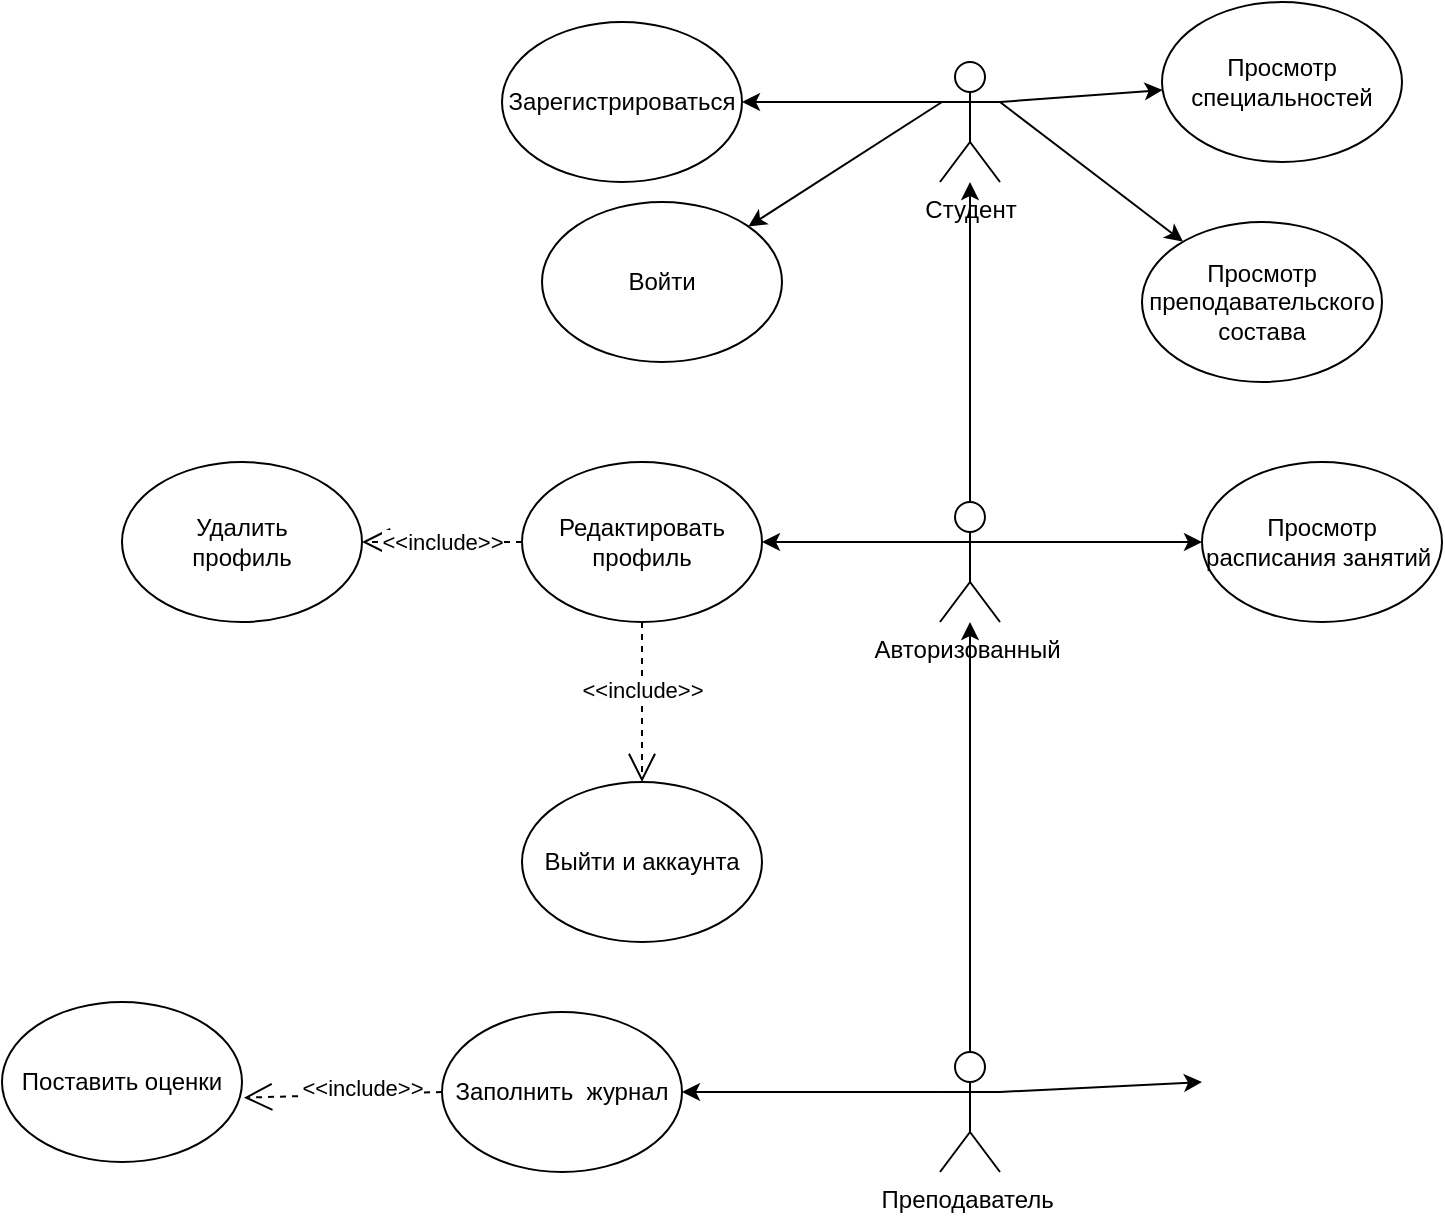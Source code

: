 <mxfile version="22.1.5" type="device">
  <diagram name="Страница — 1" id="tx_a1qg19bCFo-FCtHTQ">
    <mxGraphModel dx="1869" dy="569" grid="1" gridSize="10" guides="1" tooltips="1" connect="1" arrows="1" fold="1" page="1" pageScale="1" pageWidth="827" pageHeight="1169" math="0" shadow="0">
      <root>
        <mxCell id="0" />
        <mxCell id="1" parent="0" />
        <mxCell id="nmjTQRvFz5B139lZLDF_-1" value="Студент&lt;br&gt;&lt;br&gt;" style="shape=umlActor;verticalLabelPosition=bottom;verticalAlign=top;html=1;outlineConnect=0;" vertex="1" parent="1">
          <mxGeometry x="399" y="60" width="30" height="60" as="geometry" />
        </mxCell>
        <mxCell id="nmjTQRvFz5B139lZLDF_-2" value="" style="endArrow=classic;html=1;rounded=0;exitX=1;exitY=0.333;exitDx=0;exitDy=0;exitPerimeter=0;" edge="1" parent="1" source="nmjTQRvFz5B139lZLDF_-1" target="nmjTQRvFz5B139lZLDF_-10">
          <mxGeometry width="50" height="50" relative="1" as="geometry">
            <mxPoint x="460" y="100" as="sourcePoint" />
            <mxPoint x="510" y="80" as="targetPoint" />
          </mxGeometry>
        </mxCell>
        <mxCell id="nmjTQRvFz5B139lZLDF_-3" value="" style="endArrow=classic;html=1;rounded=0;exitX=0;exitY=0.333;exitDx=0;exitDy=0;exitPerimeter=0;" edge="1" parent="1" source="nmjTQRvFz5B139lZLDF_-1" target="nmjTQRvFz5B139lZLDF_-4">
          <mxGeometry width="50" height="50" relative="1" as="geometry">
            <mxPoint x="390" y="230" as="sourcePoint" />
            <mxPoint x="320" y="80" as="targetPoint" />
          </mxGeometry>
        </mxCell>
        <mxCell id="nmjTQRvFz5B139lZLDF_-4" value="Зарегистрироваться" style="ellipse;whiteSpace=wrap;html=1;" vertex="1" parent="1">
          <mxGeometry x="180" y="40" width="120" height="80" as="geometry" />
        </mxCell>
        <mxCell id="nmjTQRvFz5B139lZLDF_-6" value="" style="endArrow=classic;html=1;rounded=0;" edge="1" parent="1" target="nmjTQRvFz5B139lZLDF_-7">
          <mxGeometry width="50" height="50" relative="1" as="geometry">
            <mxPoint x="400" y="80" as="sourcePoint" />
            <mxPoint x="300" y="140" as="targetPoint" />
          </mxGeometry>
        </mxCell>
        <mxCell id="nmjTQRvFz5B139lZLDF_-7" value="Войти" style="ellipse;whiteSpace=wrap;html=1;" vertex="1" parent="1">
          <mxGeometry x="200" y="130" width="120" height="80" as="geometry" />
        </mxCell>
        <mxCell id="nmjTQRvFz5B139lZLDF_-8" value="" style="endArrow=classic;html=1;rounded=0;exitX=1;exitY=0.333;exitDx=0;exitDy=0;exitPerimeter=0;" edge="1" parent="1" source="nmjTQRvFz5B139lZLDF_-1" target="nmjTQRvFz5B139lZLDF_-9">
          <mxGeometry width="50" height="50" relative="1" as="geometry">
            <mxPoint x="460" y="110" as="sourcePoint" />
            <mxPoint x="510" y="120" as="targetPoint" />
            <Array as="points" />
          </mxGeometry>
        </mxCell>
        <mxCell id="nmjTQRvFz5B139lZLDF_-9" value="Просмотр преподавательского состава" style="ellipse;whiteSpace=wrap;html=1;" vertex="1" parent="1">
          <mxGeometry x="500" y="140" width="120" height="80" as="geometry" />
        </mxCell>
        <mxCell id="nmjTQRvFz5B139lZLDF_-10" value="Просмотр специальностей" style="ellipse;whiteSpace=wrap;html=1;" vertex="1" parent="1">
          <mxGeometry x="510" y="30" width="120" height="80" as="geometry" />
        </mxCell>
        <mxCell id="nmjTQRvFz5B139lZLDF_-12" value="Авторизованный&amp;nbsp;&lt;br&gt;" style="shape=umlActor;verticalLabelPosition=bottom;verticalAlign=top;html=1;outlineConnect=0;" vertex="1" parent="1">
          <mxGeometry x="399" y="280" width="30" height="60" as="geometry" />
        </mxCell>
        <mxCell id="nmjTQRvFz5B139lZLDF_-13" value="" style="endArrow=classic;html=1;rounded=0;exitX=0.5;exitY=0;exitDx=0;exitDy=0;exitPerimeter=0;" edge="1" parent="1" source="nmjTQRvFz5B139lZLDF_-12" target="nmjTQRvFz5B139lZLDF_-1">
          <mxGeometry width="50" height="50" relative="1" as="geometry">
            <mxPoint x="414" y="195" as="sourcePoint" />
            <mxPoint x="464" y="145" as="targetPoint" />
            <Array as="points" />
          </mxGeometry>
        </mxCell>
        <mxCell id="nmjTQRvFz5B139lZLDF_-14" value="" style="endArrow=classic;html=1;rounded=0;exitX=0;exitY=0.333;exitDx=0;exitDy=0;exitPerimeter=0;" edge="1" parent="1" source="nmjTQRvFz5B139lZLDF_-12" target="nmjTQRvFz5B139lZLDF_-16">
          <mxGeometry width="50" height="50" relative="1" as="geometry">
            <mxPoint x="300" y="330" as="sourcePoint" />
            <mxPoint x="300" y="300" as="targetPoint" />
          </mxGeometry>
        </mxCell>
        <mxCell id="nmjTQRvFz5B139lZLDF_-15" value="" style="endArrow=classic;html=1;rounded=0;exitX=1;exitY=0.333;exitDx=0;exitDy=0;exitPerimeter=0;" edge="1" parent="1" source="nmjTQRvFz5B139lZLDF_-12" target="nmjTQRvFz5B139lZLDF_-17">
          <mxGeometry width="50" height="50" relative="1" as="geometry">
            <mxPoint x="520" y="310" as="sourcePoint" />
            <mxPoint x="520" y="300" as="targetPoint" />
          </mxGeometry>
        </mxCell>
        <mxCell id="nmjTQRvFz5B139lZLDF_-16" value="Редактировать профиль" style="ellipse;whiteSpace=wrap;html=1;" vertex="1" parent="1">
          <mxGeometry x="190" y="260" width="120" height="80" as="geometry" />
        </mxCell>
        <mxCell id="nmjTQRvFz5B139lZLDF_-17" value="Просмотр расписания занятий&amp;nbsp;" style="ellipse;whiteSpace=wrap;html=1;" vertex="1" parent="1">
          <mxGeometry x="530" y="260" width="120" height="80" as="geometry" />
        </mxCell>
        <mxCell id="nmjTQRvFz5B139lZLDF_-20" value="&amp;lt;&amp;lt;include&amp;gt;&amp;gt;" style="endArrow=open;endSize=12;dashed=1;html=1;rounded=0;exitX=0;exitY=0.5;exitDx=0;exitDy=0;" edge="1" parent="1" source="nmjTQRvFz5B139lZLDF_-16" target="nmjTQRvFz5B139lZLDF_-22">
          <mxGeometry width="160" relative="1" as="geometry">
            <mxPoint x="290" y="410" as="sourcePoint" />
            <mxPoint x="110" y="300" as="targetPoint" />
          </mxGeometry>
        </mxCell>
        <mxCell id="nmjTQRvFz5B139lZLDF_-21" value="&amp;lt;&amp;lt;include&amp;gt;&amp;gt;" style="endArrow=open;endSize=12;dashed=1;html=1;rounded=0;exitX=0.5;exitY=1;exitDx=0;exitDy=0;" edge="1" parent="1" source="nmjTQRvFz5B139lZLDF_-16" target="nmjTQRvFz5B139lZLDF_-23">
          <mxGeometry x="-0.167" width="160" relative="1" as="geometry">
            <mxPoint x="180" y="500" as="sourcePoint" />
            <mxPoint x="250" y="460" as="targetPoint" />
            <Array as="points">
              <mxPoint x="250" y="420" />
            </Array>
            <mxPoint as="offset" />
          </mxGeometry>
        </mxCell>
        <mxCell id="nmjTQRvFz5B139lZLDF_-22" value="Удалить&lt;br&gt;профиль" style="ellipse;whiteSpace=wrap;html=1;" vertex="1" parent="1">
          <mxGeometry x="-10" y="260" width="120" height="80" as="geometry" />
        </mxCell>
        <mxCell id="nmjTQRvFz5B139lZLDF_-23" value="Выйти и аккаунта" style="ellipse;whiteSpace=wrap;html=1;" vertex="1" parent="1">
          <mxGeometry x="190" y="420" width="120" height="80" as="geometry" />
        </mxCell>
        <mxCell id="nmjTQRvFz5B139lZLDF_-24" value="Преподаватель&amp;nbsp;&lt;br&gt;" style="shape=umlActor;verticalLabelPosition=bottom;verticalAlign=top;html=1;outlineConnect=0;" vertex="1" parent="1">
          <mxGeometry x="399" y="555" width="30" height="60" as="geometry" />
        </mxCell>
        <mxCell id="nmjTQRvFz5B139lZLDF_-25" value="" style="endArrow=classic;html=1;rounded=0;exitX=0.5;exitY=0;exitDx=0;exitDy=0;exitPerimeter=0;" edge="1" parent="1" source="nmjTQRvFz5B139lZLDF_-24" target="nmjTQRvFz5B139lZLDF_-12">
          <mxGeometry width="50" height="50" relative="1" as="geometry">
            <mxPoint x="390" y="410" as="sourcePoint" />
            <mxPoint x="440" y="360" as="targetPoint" />
          </mxGeometry>
        </mxCell>
        <mxCell id="nmjTQRvFz5B139lZLDF_-26" value="" style="endArrow=classic;html=1;rounded=0;exitX=0;exitY=0.333;exitDx=0;exitDy=0;exitPerimeter=0;entryX=1;entryY=0.5;entryDx=0;entryDy=0;" edge="1" parent="1" source="nmjTQRvFz5B139lZLDF_-24" target="nmjTQRvFz5B139lZLDF_-28">
          <mxGeometry width="50" height="50" relative="1" as="geometry">
            <mxPoint x="280" y="590" as="sourcePoint" />
            <mxPoint x="300" y="580" as="targetPoint" />
          </mxGeometry>
        </mxCell>
        <mxCell id="nmjTQRvFz5B139lZLDF_-27" value="" style="endArrow=classic;html=1;rounded=0;exitX=1;exitY=0.333;exitDx=0;exitDy=0;exitPerimeter=0;" edge="1" parent="1" source="nmjTQRvFz5B139lZLDF_-24">
          <mxGeometry width="50" height="50" relative="1" as="geometry">
            <mxPoint x="500" y="590" as="sourcePoint" />
            <mxPoint x="530" y="570" as="targetPoint" />
          </mxGeometry>
        </mxCell>
        <mxCell id="nmjTQRvFz5B139lZLDF_-28" value="Заполнить&amp;nbsp; журнал" style="ellipse;whiteSpace=wrap;html=1;" vertex="1" parent="1">
          <mxGeometry x="150" y="535" width="120" height="80" as="geometry" />
        </mxCell>
        <mxCell id="nmjTQRvFz5B139lZLDF_-29" value="&amp;lt;&amp;lt;include&amp;gt;&amp;gt;" style="endArrow=open;endSize=12;dashed=1;html=1;rounded=0;exitX=0;exitY=0.5;exitDx=0;exitDy=0;entryX=1.008;entryY=0.598;entryDx=0;entryDy=0;entryPerimeter=0;" edge="1" parent="1" source="nmjTQRvFz5B139lZLDF_-28" target="nmjTQRvFz5B139lZLDF_-30">
          <mxGeometry x="-0.197" y="-3" width="160" relative="1" as="geometry">
            <mxPoint x="150" y="370" as="sourcePoint" />
            <mxPoint x="50" y="570" as="targetPoint" />
            <Array as="points" />
            <mxPoint as="offset" />
          </mxGeometry>
        </mxCell>
        <mxCell id="nmjTQRvFz5B139lZLDF_-30" value="Поставить оценки" style="ellipse;whiteSpace=wrap;html=1;" vertex="1" parent="1">
          <mxGeometry x="-70" y="530" width="120" height="80" as="geometry" />
        </mxCell>
      </root>
    </mxGraphModel>
  </diagram>
</mxfile>
